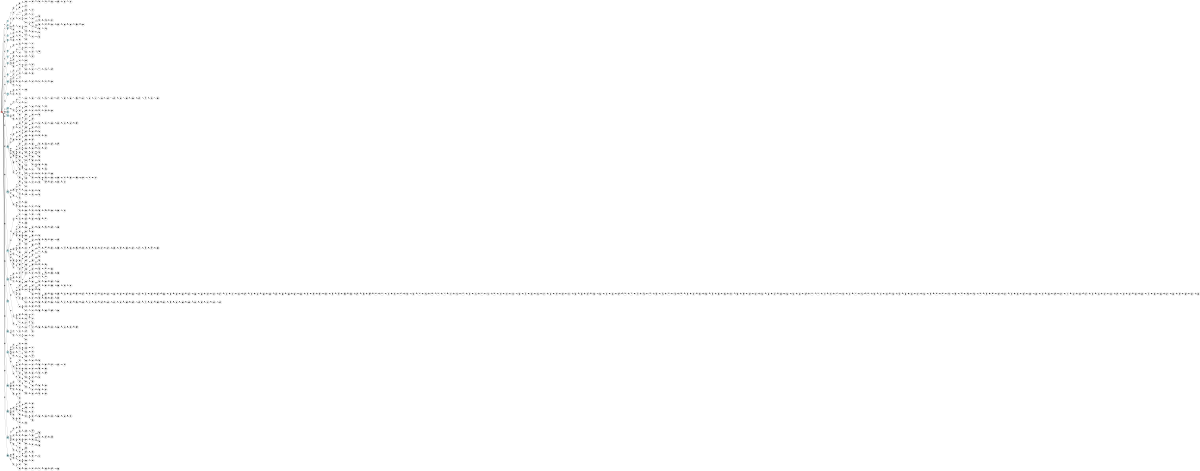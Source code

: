 digraph APTA {
__start0 [label="" shape="none"];

rankdir=LR;
size="8,5";

s0 [style="filled", color="black", fillcolor="#ff817b" shape="circle", label="0"];
s1 [style="filled", color="black", fillcolor="powderblue" shape="circle", label="1"];
s2 [style="filled", color="black", fillcolor="powderblue" shape="circle", label="2"];
s3 [style="filled", color="black", fillcolor="powderblue" shape="circle", label="3"];
s4 [style="filled", color="black", fillcolor="powderblue" shape="circle", label="4"];
s5 [style="filled", color="black", fillcolor="powderblue" shape="circle", label="5"];
s6 [style="filled", color="black", fillcolor="powderblue" shape="circle", label="6"];
s7 [style="filled", color="black", fillcolor="powderblue" shape="circle", label="7"];
s8 [style="filled", color="black", fillcolor="powderblue" shape="circle", label="8"];
s9 [style="filled", color="black", fillcolor="powderblue" shape="circle", label="9"];
s10 [style="filled", color="black", fillcolor="powderblue" shape="circle", label="10"];
s11 [style="filled", color="black", fillcolor="powderblue" shape="circle", label="11"];
s12 [style="filled", color="black", fillcolor="powderblue" shape="circle", label="12"];
s13 [style="rounded,filled", color="black", fillcolor="powderblue" shape="doublecircle", label="13"];
s14 [style="filled", color="black", fillcolor="powderblue" shape="circle", label="14"];
s15 [style="filled", color="black", fillcolor="powderblue" shape="circle", label="15"];
s16 [style="rounded,filled", color="black", fillcolor="powderblue" shape="doublecircle", label="16"];
s17 [style="filled", color="black", fillcolor="powderblue" shape="circle", label="17"];
s18 [style="filled", color="black", fillcolor="powderblue" shape="circle", label="18"];
s19 [style="filled", color="black", fillcolor="powderblue" shape="circle", label="19"];
s20 [style="filled", color="black", fillcolor="powderblue" shape="circle", label="20"];
s21 [style="filled", color="black", fillcolor="powderblue" shape="circle", label="21"];
s22 [style="filled", color="black", fillcolor="powderblue" shape="circle", label="22"];
s23 [style="filled", color="black", fillcolor="powderblue" shape="circle", label="23"];
s24 [style="filled", color="black", fillcolor="powderblue" shape="circle", label="24"];
s25 [style="filled", color="black", fillcolor="powderblue" shape="circle", label="25"];
s26 [style="filled", color="black", fillcolor="white" shape="circle", label="26"];
s27 [style="filled", color="black", fillcolor="white" shape="circle", label="27"];
s28 [style="filled", color="black", fillcolor="white" shape="circle", label="28"];
s29 [style="filled", color="black", fillcolor="white" shape="circle", label="29"];
s30 [style="filled", color="black", fillcolor="white" shape="circle", label="30"];
s31 [style="filled", color="black", fillcolor="white" shape="circle", label="31"];
s32 [style="filled", color="black", fillcolor="white" shape="circle", label="32"];
s33 [style="filled", color="black", fillcolor="white" shape="circle", label="33"];
s34 [style="filled", color="black", fillcolor="white" shape="circle", label="34"];
s35 [style="filled", color="black", fillcolor="white" shape="circle", label="35"];
s36 [style="filled", color="black", fillcolor="white" shape="circle", label="36"];
s37 [style="filled", color="black", fillcolor="white" shape="circle", label="37"];
s38 [style="filled", color="black", fillcolor="white" shape="circle", label="38"];
s39 [style="filled", color="black", fillcolor="white" shape="circle", label="39"];
s40 [style="filled", color="black", fillcolor="white" shape="circle", label="40"];
s41 [style="filled", color="black", fillcolor="white" shape="circle", label="41"];
s42 [style="filled", color="black", fillcolor="white" shape="circle", label="42"];
s43 [style="filled", color="black", fillcolor="white" shape="circle", label="43"];
s44 [style="filled", color="black", fillcolor="white" shape="circle", label="44"];
s45 [style="filled", color="black", fillcolor="white" shape="circle", label="45"];
s46 [style="filled", color="black", fillcolor="white" shape="circle", label="46"];
s47 [style="filled", color="black", fillcolor="white" shape="circle", label="47"];
s48 [style="filled", color="black", fillcolor="white" shape="circle", label="48"];
s49 [style="filled", color="black", fillcolor="white" shape="circle", label="49"];
s50 [style="filled", color="black", fillcolor="white" shape="circle", label="50"];
s51 [style="filled", color="black", fillcolor="white" shape="circle", label="51"];
s52 [style="filled", color="black", fillcolor="white" shape="circle", label="52"];
s53 [style="filled", color="black", fillcolor="white" shape="circle", label="53"];
s54 [style="filled", color="black", fillcolor="white" shape="circle", label="54"];
s55 [style="filled", color="black", fillcolor="white" shape="circle", label="55"];
s56 [style="filled", color="black", fillcolor="white" shape="circle", label="56"];
s57 [style="filled", color="black", fillcolor="white" shape="circle", label="57"];
s58 [style="filled", color="black", fillcolor="white" shape="circle", label="58"];
s59 [style="filled", color="black", fillcolor="white" shape="circle", label="59"];
s60 [style="filled", color="black", fillcolor="white" shape="circle", label="60"];
s61 [style="filled", color="black", fillcolor="white" shape="circle", label="61"];
s62 [style="filled", color="black", fillcolor="white" shape="circle", label="62"];
s63 [style="filled", color="black", fillcolor="white" shape="circle", label="63"];
s64 [style="filled", color="black", fillcolor="white" shape="circle", label="64"];
s65 [style="filled", color="black", fillcolor="white" shape="circle", label="65"];
s66 [style="filled", color="black", fillcolor="white" shape="circle", label="66"];
s67 [style="filled", color="black", fillcolor="white" shape="circle", label="67"];
s68 [style="filled", color="black", fillcolor="white" shape="circle", label="68"];
s69 [style="filled", color="black", fillcolor="white" shape="circle", label="69"];
s70 [style="filled", color="black", fillcolor="white" shape="circle", label="70"];
s71 [style="filled", color="black", fillcolor="white" shape="circle", label="71"];
s72 [style="filled", color="black", fillcolor="white" shape="circle", label="72"];
s73 [style="filled", color="black", fillcolor="white" shape="circle", label="73"];
s74 [style="filled", color="black", fillcolor="white" shape="circle", label="74"];
s75 [style="filled", color="black", fillcolor="white" shape="circle", label="75"];
s76 [style="filled", color="black", fillcolor="white" shape="circle", label="76"];
s77 [style="filled", color="black", fillcolor="white" shape="circle", label="77"];
s78 [style="filled", color="black", fillcolor="white" shape="circle", label="78"];
s79 [style="filled", color="black", fillcolor="white" shape="circle", label="79"];
s80 [style="filled", color="black", fillcolor="white" shape="circle", label="80"];
s81 [style="filled", color="black", fillcolor="white" shape="circle", label="81"];
s82 [style="filled", color="black", fillcolor="white" shape="circle", label="82"];
s83 [style="filled", color="black", fillcolor="white" shape="circle", label="83"];
s84 [style="filled", color="black", fillcolor="white" shape="circle", label="84"];
s85 [style="filled", color="black", fillcolor="white" shape="circle", label="85"];
s86 [style="filled", color="black", fillcolor="white" shape="circle", label="86"];
s87 [style="filled", color="black", fillcolor="white" shape="circle", label="87"];
s88 [style="filled", color="black", fillcolor="white" shape="circle", label="88"];
s89 [style="filled", color="black", fillcolor="white" shape="circle", label="89"];
s90 [style="filled", color="black", fillcolor="white" shape="circle", label="90"];
s91 [style="filled", color="black", fillcolor="white" shape="circle", label="91"];
s92 [style="filled", color="black", fillcolor="white" shape="circle", label="92"];
s93 [style="filled", color="black", fillcolor="white" shape="circle", label="93"];
s94 [style="filled", color="black", fillcolor="white" shape="circle", label="94"];
s95 [style="filled", color="black", fillcolor="white" shape="circle", label="95"];
s96 [style="filled", color="black", fillcolor="white" shape="circle", label="96"];
s97 [style="filled", color="black", fillcolor="white" shape="circle", label="97"];
s98 [style="filled", color="black", fillcolor="white" shape="circle", label="98"];
s99 [style="filled", color="black", fillcolor="white" shape="circle", label="99"];
s100 [style="filled", color="black", fillcolor="white" shape="circle", label="100"];
s101 [style="filled", color="black", fillcolor="white" shape="circle", label="101"];
s102 [style="filled", color="black", fillcolor="white" shape="circle", label="102"];
s103 [style="filled", color="black", fillcolor="white" shape="circle", label="103"];
s104 [style="filled", color="black", fillcolor="white" shape="circle", label="104"];
s105 [style="filled", color="black", fillcolor="white" shape="circle", label="105"];
s106 [style="filled", color="black", fillcolor="white" shape="circle", label="106"];
s107 [style="filled", color="black", fillcolor="white" shape="circle", label="107"];
s108 [style="filled", color="black", fillcolor="white" shape="circle", label="108"];
s109 [style="filled", color="black", fillcolor="white" shape="circle", label="109"];
s110 [style="filled", color="black", fillcolor="white" shape="circle", label="110"];
s111 [style="filled", color="black", fillcolor="white" shape="circle", label="111"];
s112 [style="filled", color="black", fillcolor="white" shape="circle", label="112"];
s113 [style="filled", color="black", fillcolor="white" shape="circle", label="113"];
s114 [style="filled", color="black", fillcolor="white" shape="circle", label="114"];
s115 [style="filled", color="black", fillcolor="white" shape="circle", label="115"];
s116 [style="filled", color="black", fillcolor="white" shape="circle", label="116"];
s117 [style="filled", color="black", fillcolor="white" shape="circle", label="117"];
s118 [style="filled", color="black", fillcolor="white" shape="circle", label="118"];
s119 [style="filled", color="black", fillcolor="white" shape="circle", label="119"];
s120 [style="filled", color="black", fillcolor="white" shape="circle", label="120"];
s121 [style="filled", color="black", fillcolor="white" shape="circle", label="121"];
s122 [style="filled", color="black", fillcolor="white" shape="circle", label="122"];
s123 [style="filled", color="black", fillcolor="white" shape="circle", label="123"];
s124 [style="filled", color="black", fillcolor="white" shape="circle", label="124"];
s125 [style="filled", color="black", fillcolor="white" shape="circle", label="125"];
s126 [style="filled", color="black", fillcolor="white" shape="circle", label="126"];
s127 [style="filled", color="black", fillcolor="white" shape="circle", label="127"];
s128 [style="filled", color="black", fillcolor="white" shape="circle", label="128"];
s129 [style="filled", color="black", fillcolor="white" shape="circle", label="129"];
s130 [style="filled", color="black", fillcolor="white" shape="circle", label="130"];
s131 [style="filled", color="black", fillcolor="white" shape="circle", label="131"];
s132 [style="filled", color="black", fillcolor="white" shape="circle", label="132"];
s133 [style="filled", color="black", fillcolor="white" shape="circle", label="133"];
s134 [style="filled", color="black", fillcolor="white" shape="circle", label="134"];
s135 [style="filled", color="black", fillcolor="white" shape="circle", label="135"];
s136 [style="filled", color="black", fillcolor="white" shape="circle", label="136"];
s137 [style="filled", color="black", fillcolor="white" shape="circle", label="137"];
s138 [style="filled", color="black", fillcolor="white" shape="circle", label="138"];
s139 [style="filled", color="black", fillcolor="white" shape="circle", label="139"];
s140 [style="filled", color="black", fillcolor="white" shape="circle", label="140"];
s141 [style="filled", color="black", fillcolor="white" shape="circle", label="141"];
s142 [style="filled", color="black", fillcolor="white" shape="circle", label="142"];
s143 [style="filled", color="black", fillcolor="white" shape="circle", label="143"];
s144 [style="filled", color="black", fillcolor="white" shape="circle", label="144"];
s145 [style="filled", color="black", fillcolor="white" shape="circle", label="145"];
s146 [style="filled", color="black", fillcolor="white" shape="circle", label="146"];
s147 [style="filled", color="black", fillcolor="white" shape="circle", label="147"];
s148 [style="filled", color="black", fillcolor="white" shape="circle", label="148"];
s149 [style="filled", color="black", fillcolor="white" shape="circle", label="149"];
s150 [style="filled", color="black", fillcolor="white" shape="circle", label="150"];
s151 [style="filled", color="black", fillcolor="white" shape="circle", label="151"];
s152 [style="filled", color="black", fillcolor="white" shape="circle", label="152"];
s153 [style="filled", color="black", fillcolor="white" shape="circle", label="153"];
s154 [style="filled", color="black", fillcolor="white" shape="circle", label="154"];
s155 [style="filled", color="black", fillcolor="white" shape="circle", label="155"];
s156 [style="filled", color="black", fillcolor="white" shape="circle", label="156"];
s157 [style="filled", color="black", fillcolor="white" shape="circle", label="157"];
s158 [style="filled", color="black", fillcolor="white" shape="circle", label="158"];
s159 [style="filled", color="black", fillcolor="white" shape="circle", label="159"];
s160 [style="filled", color="black", fillcolor="white" shape="circle", label="160"];
s161 [style="filled", color="black", fillcolor="white" shape="circle", label="161"];
s162 [style="filled", color="black", fillcolor="white" shape="circle", label="162"];
s163 [style="filled", color="black", fillcolor="white" shape="circle", label="163"];
s164 [style="filled", color="black", fillcolor="white" shape="circle", label="164"];
s165 [style="filled", color="black", fillcolor="white" shape="circle", label="165"];
s166 [style="filled", color="black", fillcolor="white" shape="circle", label="166"];
s167 [style="filled", color="black", fillcolor="white" shape="circle", label="167"];
s168 [style="filled", color="black", fillcolor="white" shape="circle", label="168"];
s169 [style="filled", color="black", fillcolor="white" shape="circle", label="169"];
s170 [style="filled", color="black", fillcolor="white" shape="circle", label="170"];
s171 [style="filled", color="black", fillcolor="white" shape="circle", label="171"];
s172 [style="filled", color="black", fillcolor="white" shape="circle", label="172"];
s173 [style="filled", color="black", fillcolor="white" shape="circle", label="173"];
s174 [style="filled", color="black", fillcolor="white" shape="circle", label="174"];
s175 [style="filled", color="black", fillcolor="white" shape="circle", label="175"];
s176 [style="filled", color="black", fillcolor="white" shape="circle", label="176"];
s177 [style="filled", color="black", fillcolor="white" shape="circle", label="177"];
s178 [style="filled", color="black", fillcolor="white" shape="circle", label="178"];
s179 [style="filled", color="black", fillcolor="white" shape="circle", label="179"];
s180 [style="filled", color="black", fillcolor="white" shape="circle", label="180"];
s181 [style="filled", color="black", fillcolor="white" shape="circle", label="181"];
s182 [style="filled", color="black", fillcolor="white" shape="circle", label="182"];
s183 [style="filled", color="black", fillcolor="white" shape="circle", label="183"];
s184 [style="filled", color="black", fillcolor="white" shape="circle", label="184"];
s185 [style="filled", color="black", fillcolor="white" shape="circle", label="185"];
s186 [style="filled", color="black", fillcolor="white" shape="circle", label="186"];
s187 [style="filled", color="black", fillcolor="white" shape="circle", label="187"];
s188 [style="filled", color="black", fillcolor="white" shape="circle", label="188"];
s189 [style="filled", color="black", fillcolor="white" shape="circle", label="189"];
s190 [style="filled", color="black", fillcolor="white" shape="circle", label="190"];
s191 [style="filled", color="black", fillcolor="white" shape="circle", label="191"];
s192 [style="filled", color="black", fillcolor="white" shape="circle", label="192"];
s193 [style="filled", color="black", fillcolor="white" shape="circle", label="193"];
s194 [style="filled", color="black", fillcolor="white" shape="circle", label="194"];
s195 [style="filled", color="black", fillcolor="white" shape="circle", label="195"];
s196 [style="filled", color="black", fillcolor="white" shape="circle", label="196"];
s197 [style="filled", color="black", fillcolor="white" shape="circle", label="197"];
s198 [style="filled", color="black", fillcolor="white" shape="circle", label="198"];
s199 [style="filled", color="black", fillcolor="white" shape="circle", label="199"];
s200 [style="filled", color="black", fillcolor="white" shape="circle", label="200"];
s201 [style="filled", color="black", fillcolor="white" shape="circle", label="201"];
s202 [style="filled", color="black", fillcolor="white" shape="circle", label="202"];
s203 [style="filled", color="black", fillcolor="white" shape="circle", label="203"];
s204 [style="filled", color="black", fillcolor="white" shape="circle", label="204"];
s205 [style="filled", color="black", fillcolor="white" shape="circle", label="205"];
s206 [style="filled", color="black", fillcolor="white" shape="circle", label="206"];
s207 [style="filled", color="black", fillcolor="white" shape="circle", label="207"];
s208 [style="filled", color="black", fillcolor="white" shape="circle", label="208"];
s209 [style="filled", color="black", fillcolor="white" shape="circle", label="209"];
s210 [style="filled", color="black", fillcolor="white" shape="circle", label="210"];
s211 [style="filled", color="black", fillcolor="white" shape="circle", label="211"];
s212 [style="filled", color="black", fillcolor="white" shape="circle", label="212"];
s213 [style="filled", color="black", fillcolor="white" shape="circle", label="213"];
s214 [style="filled", color="black", fillcolor="white" shape="circle", label="214"];
s215 [style="filled", color="black", fillcolor="white" shape="circle", label="215"];
s216 [style="filled", color="black", fillcolor="white" shape="circle", label="216"];
s217 [style="filled", color="black", fillcolor="white" shape="circle", label="217"];
s218 [style="filled", color="black", fillcolor="white" shape="circle", label="218"];
s219 [style="filled", color="black", fillcolor="white" shape="circle", label="219"];
s220 [style="rounded,filled", color="black", fillcolor="white" shape="doublecircle", label="220"];
s221 [style="filled", color="black", fillcolor="white" shape="circle", label="221"];
s222 [style="filled", color="black", fillcolor="white" shape="circle", label="222"];
s223 [style="filled", color="black", fillcolor="white" shape="circle", label="223"];
s224 [style="filled", color="black", fillcolor="white" shape="circle", label="224"];
s225 [style="filled", color="black", fillcolor="white" shape="circle", label="225"];
s226 [style="filled", color="black", fillcolor="white" shape="circle", label="226"];
s227 [style="filled", color="black", fillcolor="white" shape="circle", label="227"];
s228 [style="filled", color="black", fillcolor="white" shape="circle", label="228"];
s229 [style="filled", color="black", fillcolor="white" shape="circle", label="229"];
s230 [style="filled", color="black", fillcolor="white" shape="circle", label="230"];
s231 [style="filled", color="black", fillcolor="white" shape="circle", label="231"];
s232 [style="filled", color="black", fillcolor="white" shape="circle", label="232"];
s233 [style="filled", color="black", fillcolor="white" shape="circle", label="233"];
s234 [style="filled", color="black", fillcolor="white" shape="circle", label="234"];
s235 [style="filled", color="black", fillcolor="white" shape="circle", label="235"];
s236 [style="filled", color="black", fillcolor="white" shape="circle", label="236"];
s237 [style="filled", color="black", fillcolor="white" shape="circle", label="237"];
s238 [style="filled", color="black", fillcolor="white" shape="circle", label="238"];
s239 [style="filled", color="black", fillcolor="white" shape="circle", label="239"];
s240 [style="filled", color="black", fillcolor="white" shape="circle", label="240"];
s241 [style="rounded,filled", color="black", fillcolor="white" shape="doublecircle", label="241"];
s242 [style="filled", color="black", fillcolor="white" shape="circle", label="242"];
s243 [style="filled", color="black", fillcolor="white" shape="circle", label="243"];
s244 [style="rounded,filled", color="black", fillcolor="white" shape="doublecircle", label="244"];
s245 [style="filled", color="black", fillcolor="white" shape="circle", label="245"];
s246 [style="filled", color="black", fillcolor="white" shape="circle", label="246"];
s247 [style="filled", color="black", fillcolor="white" shape="circle", label="247"];
s248 [style="filled", color="black", fillcolor="white" shape="circle", label="248"];
s249 [style="filled", color="black", fillcolor="white" shape="circle", label="249"];
s250 [style="filled", color="black", fillcolor="white" shape="circle", label="250"];
s251 [style="filled", color="black", fillcolor="white" shape="circle", label="251"];
s252 [style="filled", color="black", fillcolor="white" shape="circle", label="252"];
s253 [style="filled", color="black", fillcolor="white" shape="circle", label="253"];
s254 [style="filled", color="black", fillcolor="white" shape="circle", label="254"];
s255 [style="filled", color="black", fillcolor="white" shape="circle", label="255"];
s256 [style="filled", color="black", fillcolor="white" shape="circle", label="256"];
s257 [style="filled", color="black", fillcolor="white" shape="circle", label="257"];
s258 [style="filled", color="black", fillcolor="white" shape="circle", label="258"];
s259 [style="filled", color="black", fillcolor="white" shape="circle", label="259"];
s260 [style="filled", color="black", fillcolor="white" shape="circle", label="260"];
s261 [style="filled", color="black", fillcolor="white" shape="circle", label="261"];
s262 [style="filled", color="black", fillcolor="white" shape="circle", label="262"];
s263 [style="filled", color="black", fillcolor="white" shape="circle", label="263"];
s264 [style="filled", color="black", fillcolor="white" shape="circle", label="264"];
s265 [style="filled", color="black", fillcolor="white" shape="circle", label="265"];
s266 [style="filled", color="black", fillcolor="white" shape="circle", label="266"];
s267 [style="filled", color="black", fillcolor="white" shape="circle", label="267"];
s268 [style="filled", color="black", fillcolor="white" shape="circle", label="268"];
s269 [style="filled", color="black", fillcolor="white" shape="circle", label="269"];
s270 [style="filled", color="black", fillcolor="white" shape="circle", label="270"];
s271 [style="filled", color="black", fillcolor="white" shape="circle", label="271"];
s272 [style="filled", color="black", fillcolor="white" shape="circle", label="272"];
s273 [style="filled", color="black", fillcolor="white" shape="circle", label="273"];
s274 [style="filled", color="black", fillcolor="white" shape="circle", label="274"];
s275 [style="filled", color="black", fillcolor="white" shape="circle", label="275"];
s276 [style="filled", color="black", fillcolor="white" shape="circle", label="276"];
s277 [style="filled", color="black", fillcolor="white" shape="circle", label="277"];
s278 [style="filled", color="black", fillcolor="white" shape="circle", label="278"];
s279 [style="filled", color="black", fillcolor="white" shape="circle", label="279"];
s280 [style="filled", color="black", fillcolor="white" shape="circle", label="280"];
s281 [style="filled", color="black", fillcolor="white" shape="circle", label="281"];
s282 [style="filled", color="black", fillcolor="white" shape="circle", label="282"];
s283 [style="filled", color="black", fillcolor="white" shape="circle", label="283"];
s284 [style="filled", color="black", fillcolor="white" shape="circle", label="284"];
s285 [style="filled", color="black", fillcolor="white" shape="circle", label="285"];
s286 [style="filled", color="black", fillcolor="white" shape="circle", label="286"];
s287 [style="filled", color="black", fillcolor="white" shape="circle", label="287"];
s288 [style="filled", color="black", fillcolor="white" shape="circle", label="288"];
s289 [style="filled", color="black", fillcolor="white" shape="circle", label="289"];
s290 [style="filled", color="black", fillcolor="white" shape="circle", label="290"];
s291 [style="filled", color="black", fillcolor="white" shape="circle", label="291"];
s292 [style="filled", color="black", fillcolor="white" shape="circle", label="292"];
s293 [style="filled", color="black", fillcolor="white" shape="circle", label="293"];
s294 [style="filled", color="black", fillcolor="white" shape="circle", label="294"];
s295 [style="filled", color="black", fillcolor="white" shape="circle", label="295"];
s296 [style="filled", color="black", fillcolor="white" shape="circle", label="296"];
s297 [style="filled", color="black", fillcolor="white" shape="circle", label="297"];
s298 [style="filled", color="black", fillcolor="white" shape="circle", label="298"];
s299 [style="filled", color="black", fillcolor="white" shape="circle", label="299"];
s300 [style="filled", color="black", fillcolor="white" shape="circle", label="300"];
s301 [style="filled", color="black", fillcolor="white" shape="circle", label="301"];
s302 [style="filled", color="black", fillcolor="white" shape="circle", label="302"];
s303 [style="filled", color="black", fillcolor="white" shape="circle", label="303"];
s304 [style="filled", color="black", fillcolor="white" shape="circle", label="304"];
s305 [style="filled", color="black", fillcolor="white" shape="circle", label="305"];
s306 [style="filled", color="black", fillcolor="white" shape="circle", label="306"];
s307 [style="filled", color="black", fillcolor="white" shape="circle", label="307"];
s308 [style="filled", color="black", fillcolor="white" shape="circle", label="308"];
s309 [style="filled", color="black", fillcolor="white" shape="circle", label="309"];
s310 [style="filled", color="black", fillcolor="white" shape="circle", label="310"];
s311 [style="filled", color="black", fillcolor="white" shape="circle", label="311"];
s312 [style="filled", color="black", fillcolor="white" shape="circle", label="312"];
s313 [style="filled", color="black", fillcolor="white" shape="circle", label="313"];
s314 [style="filled", color="black", fillcolor="white" shape="circle", label="314"];
s315 [style="filled", color="black", fillcolor="white" shape="circle", label="315"];
s316 [style="filled", color="black", fillcolor="white" shape="circle", label="316"];
s317 [style="filled", color="black", fillcolor="white" shape="circle", label="317"];
s318 [style="filled", color="black", fillcolor="white" shape="circle", label="318"];
s319 [style="filled", color="black", fillcolor="white" shape="circle", label="319"];
s320 [style="rounded,filled", color="black", fillcolor="white" shape="doublecircle", label="320"];
s321 [style="rounded,filled", color="black", fillcolor="white" shape="doublecircle", label="321"];
s322 [style="filled", color="black", fillcolor="white" shape="circle", label="322"];
s323 [style="filled", color="black", fillcolor="white" shape="circle", label="323"];
s324 [style="filled", color="black", fillcolor="white" shape="circle", label="324"];
s325 [style="filled", color="black", fillcolor="white" shape="circle", label="325"];
s326 [style="filled", color="black", fillcolor="white" shape="circle", label="326"];
s327 [style="filled", color="black", fillcolor="white" shape="circle", label="327"];
s328 [style="filled", color="black", fillcolor="white" shape="circle", label="328"];
s329 [style="filled", color="black", fillcolor="white" shape="circle", label="329"];
s330 [style="filled", color="black", fillcolor="white" shape="circle", label="330"];
s331 [style="filled", color="black", fillcolor="white" shape="circle", label="331"];
s332 [style="filled", color="black", fillcolor="white" shape="circle", label="332"];
s333 [style="filled", color="black", fillcolor="white" shape="circle", label="333"];
s334 [style="filled", color="black", fillcolor="white" shape="circle", label="334"];
s335 [style="filled", color="black", fillcolor="white" shape="circle", label="335"];
s336 [style="filled", color="black", fillcolor="white" shape="circle", label="336"];
s337 [style="filled", color="black", fillcolor="white" shape="circle", label="337"];
s338 [style="filled", color="black", fillcolor="white" shape="circle", label="338"];
s339 [style="filled", color="black", fillcolor="white" shape="circle", label="339"];
s340 [style="filled", color="black", fillcolor="white" shape="circle", label="340"];
s341 [style="filled", color="black", fillcolor="white" shape="circle", label="341"];
s342 [style="filled", color="black", fillcolor="white" shape="circle", label="342"];
s343 [style="filled", color="black", fillcolor="white" shape="circle", label="343"];
s344 [style="filled", color="black", fillcolor="white" shape="circle", label="344"];
s345 [style="filled", color="black", fillcolor="white" shape="circle", label="345"];
s346 [style="filled", color="black", fillcolor="white" shape="circle", label="346"];
s347 [style="filled", color="black", fillcolor="white" shape="circle", label="347"];
s348 [style="filled", color="black", fillcolor="white" shape="circle", label="348"];
s349 [style="filled", color="black", fillcolor="white" shape="circle", label="349"];
s350 [style="filled", color="black", fillcolor="white" shape="circle", label="350"];
s351 [style="filled", color="black", fillcolor="white" shape="circle", label="351"];
s352 [style="filled", color="black", fillcolor="white" shape="circle", label="352"];
s353 [style="filled", color="black", fillcolor="white" shape="circle", label="353"];
s354 [style="filled", color="black", fillcolor="white" shape="circle", label="354"];
s355 [style="filled", color="black", fillcolor="white" shape="circle", label="355"];
s356 [style="filled", color="black", fillcolor="white" shape="circle", label="356"];
s357 [style="filled", color="black", fillcolor="white" shape="circle", label="357"];
s358 [style="filled", color="black", fillcolor="white" shape="circle", label="358"];
s359 [style="filled", color="black", fillcolor="white" shape="circle", label="359"];
s360 [style="filled", color="black", fillcolor="white" shape="circle", label="360"];
s361 [style="filled", color="black", fillcolor="white" shape="circle", label="361"];
s362 [style="filled", color="black", fillcolor="white" shape="circle", label="362"];
s363 [style="filled", color="black", fillcolor="white" shape="circle", label="363"];
s364 [style="filled", color="black", fillcolor="white" shape="circle", label="364"];
s365 [style="filled", color="black", fillcolor="white" shape="circle", label="365"];
s366 [style="filled", color="black", fillcolor="white" shape="circle", label="366"];
s367 [style="filled", color="black", fillcolor="white" shape="circle", label="367"];
s368 [style="filled", color="black", fillcolor="white" shape="circle", label="368"];
s369 [style="filled", color="black", fillcolor="white" shape="circle", label="369"];
s370 [style="filled", color="black", fillcolor="white" shape="circle", label="370"];
s371 [style="filled", color="black", fillcolor="white" shape="circle", label="371"];
s372 [style="filled", color="black", fillcolor="white" shape="circle", label="372"];
s373 [style="filled", color="black", fillcolor="white" shape="circle", label="373"];
s374 [style="filled", color="black", fillcolor="white" shape="circle", label="374"];
s375 [style="filled", color="black", fillcolor="white" shape="circle", label="375"];
s376 [style="filled", color="black", fillcolor="white" shape="circle", label="376"];
s377 [style="filled", color="black", fillcolor="white" shape="circle", label="377"];
s378 [style="filled", color="black", fillcolor="white" shape="circle", label="378"];
s379 [style="rounded,filled", color="black", fillcolor="white" shape="doublecircle", label="379"];
s380 [style="filled", color="black", fillcolor="white" shape="circle", label="380"];
s381 [style="filled", color="black", fillcolor="white" shape="circle", label="381"];
s382 [style="filled", color="black", fillcolor="white" shape="circle", label="382"];
s383 [style="filled", color="black", fillcolor="white" shape="circle", label="383"];
s384 [style="filled", color="black", fillcolor="white" shape="circle", label="384"];
s385 [style="filled", color="black", fillcolor="white" shape="circle", label="385"];
s386 [style="filled", color="black", fillcolor="white" shape="circle", label="386"];
s387 [style="filled", color="black", fillcolor="white" shape="circle", label="387"];
s388 [style="filled", color="black", fillcolor="white" shape="circle", label="388"];
s389 [style="filled", color="black", fillcolor="white" shape="circle", label="389"];
s390 [style="filled", color="black", fillcolor="white" shape="circle", label="390"];
s391 [style="filled", color="black", fillcolor="white" shape="circle", label="391"];
s392 [style="filled", color="black", fillcolor="white" shape="circle", label="392"];
s393 [style="filled", color="black", fillcolor="white" shape="circle", label="393"];
s394 [style="rounded,filled", color="black", fillcolor="white" shape="doublecircle", label="394"];
s395 [style="filled", color="black", fillcolor="white" shape="circle", label="395"];
s396 [style="filled", color="black", fillcolor="white" shape="circle", label="396"];
s397 [style="filled", color="black", fillcolor="white" shape="circle", label="397"];
s398 [style="filled", color="black", fillcolor="white" shape="circle", label="398"];
s399 [style="filled", color="black", fillcolor="white" shape="circle", label="399"];
s400 [style="filled", color="black", fillcolor="white" shape="circle", label="400"];
s401 [style="filled", color="black", fillcolor="white" shape="circle", label="401"];
s402 [style="filled", color="black", fillcolor="white" shape="circle", label="402"];
s403 [style="filled", color="black", fillcolor="white" shape="circle", label="403"];
s404 [style="filled", color="black", fillcolor="white" shape="circle", label="404"];
s405 [style="filled", color="black", fillcolor="white" shape="circle", label="405"];
s406 [style="filled", color="black", fillcolor="white" shape="circle", label="406"];
s407 [style="filled", color="black", fillcolor="white" shape="circle", label="407"];
s408 [style="filled", color="black", fillcolor="white" shape="circle", label="408"];
s409 [style="rounded,filled", color="black", fillcolor="white" shape="doublecircle", label="409"];
s410 [style="filled", color="black", fillcolor="white" shape="circle", label="410"];
s411 [style="filled", color="black", fillcolor="white" shape="circle", label="411"];
s412 [style="filled", color="black", fillcolor="white" shape="circle", label="412"];
s413 [style="filled", color="black", fillcolor="white" shape="circle", label="413"];
s414 [style="filled", color="black", fillcolor="white" shape="circle", label="414"];
s415 [style="filled", color="black", fillcolor="white" shape="circle", label="415"];
s416 [style="filled", color="black", fillcolor="white" shape="circle", label="416"];
s417 [style="filled", color="black", fillcolor="white" shape="circle", label="417"];
s418 [style="filled", color="black", fillcolor="white" shape="circle", label="418"];
s419 [style="filled", color="black", fillcolor="white" shape="circle", label="419"];
s420 [style="filled", color="black", fillcolor="white" shape="circle", label="420"];
s421 [style="filled", color="black", fillcolor="white" shape="circle", label="421"];
s422 [style="filled", color="black", fillcolor="white" shape="circle", label="422"];
s423 [style="filled", color="black", fillcolor="white" shape="circle", label="423"];
s424 [style="filled", color="black", fillcolor="white" shape="circle", label="424"];
s425 [style="filled", color="black", fillcolor="white" shape="circle", label="425"];
s426 [style="filled", color="black", fillcolor="white" shape="circle", label="426"];
s427 [style="filled", color="black", fillcolor="white" shape="circle", label="427"];
s428 [style="filled", color="black", fillcolor="white" shape="circle", label="428"];
s429 [style="filled", color="black", fillcolor="white" shape="circle", label="429"];
s430 [style="filled", color="black", fillcolor="white" shape="circle", label="430"];
s431 [style="filled", color="black", fillcolor="white" shape="circle", label="431"];
s432 [style="filled", color="black", fillcolor="white" shape="circle", label="432"];
s433 [style="filled", color="black", fillcolor="white" shape="circle", label="433"];
s434 [style="filled", color="black", fillcolor="white" shape="circle", label="434"];
s435 [style="filled", color="black", fillcolor="white" shape="circle", label="435"];
s436 [style="filled", color="black", fillcolor="white" shape="circle", label="436"];
s437 [style="filled", color="black", fillcolor="white" shape="circle", label="437"];
s438 [style="filled", color="black", fillcolor="white" shape="circle", label="438"];
s439 [style="filled", color="black", fillcolor="white" shape="circle", label="439"];
s440 [style="filled", color="black", fillcolor="white" shape="circle", label="440"];
s441 [style="filled", color="black", fillcolor="white" shape="circle", label="441"];
s442 [style="filled", color="black", fillcolor="white" shape="circle", label="442"];
s443 [style="filled", color="black", fillcolor="white" shape="circle", label="443"];
s444 [style="filled", color="black", fillcolor="white" shape="circle", label="444"];
s445 [style="filled", color="black", fillcolor="white" shape="circle", label="445"];
s446 [style="filled", color="black", fillcolor="white" shape="circle", label="446"];
s447 [style="filled", color="black", fillcolor="white" shape="circle", label="447"];
s448 [style="filled", color="black", fillcolor="white" shape="circle", label="448"];
s449 [style="filled", color="black", fillcolor="white" shape="circle", label="449"];
s450 [style="filled", color="black", fillcolor="white" shape="circle", label="450"];
s451 [style="filled", color="black", fillcolor="white" shape="circle", label="451"];
s452 [style="filled", color="black", fillcolor="white" shape="circle", label="452"];
s453 [style="filled", color="black", fillcolor="white" shape="circle", label="453"];
s454 [style="filled", color="black", fillcolor="white" shape="circle", label="454"];
s455 [style="filled", color="black", fillcolor="white" shape="circle", label="455"];
s456 [style="filled", color="black", fillcolor="white" shape="circle", label="456"];
s457 [style="filled", color="black", fillcolor="white" shape="circle", label="457"];
s458 [style="filled", color="black", fillcolor="white" shape="circle", label="458"];
s459 [style="filled", color="black", fillcolor="white" shape="circle", label="459"];
s460 [style="filled", color="black", fillcolor="white" shape="circle", label="460"];
s461 [style="filled", color="black", fillcolor="white" shape="circle", label="461"];
s462 [style="filled", color="black", fillcolor="white" shape="circle", label="462"];
s463 [style="filled", color="black", fillcolor="white" shape="circle", label="463"];
s464 [style="filled", color="black", fillcolor="white" shape="circle", label="464"];
s465 [style="filled", color="black", fillcolor="white" shape="circle", label="465"];
s466 [style="rounded,filled", color="black", fillcolor="white" shape="doublecircle", label="466"];
s467 [style="filled", color="black", fillcolor="white" shape="circle", label="467"];
s468 [style="filled", color="black", fillcolor="white" shape="circle", label="468"];
s469 [style="filled", color="black", fillcolor="white" shape="circle", label="469"];
s470 [style="filled", color="black", fillcolor="white" shape="circle", label="470"];
s471 [style="filled", color="black", fillcolor="white" shape="circle", label="471"];
s472 [style="filled", color="black", fillcolor="white" shape="circle", label="472"];
s473 [style="filled", color="black", fillcolor="white" shape="circle", label="473"];
s474 [style="filled", color="black", fillcolor="white" shape="circle", label="474"];
s475 [style="filled", color="black", fillcolor="white" shape="circle", label="475"];
s476 [style="filled", color="black", fillcolor="white" shape="circle", label="476"];
s477 [style="filled", color="black", fillcolor="white" shape="circle", label="477"];
s478 [style="filled", color="black", fillcolor="white" shape="circle", label="478"];
s479 [style="filled", color="black", fillcolor="white" shape="circle", label="479"];
s480 [style="filled", color="black", fillcolor="white" shape="circle", label="480"];
s481 [style="filled", color="black", fillcolor="white" shape="circle", label="481"];
s482 [style="filled", color="black", fillcolor="white" shape="circle", label="482"];
s483 [style="filled", color="black", fillcolor="white" shape="circle", label="483"];
s484 [style="filled", color="black", fillcolor="white" shape="circle", label="484"];
s485 [style="filled", color="black", fillcolor="white" shape="circle", label="485"];
s486 [style="filled", color="black", fillcolor="white" shape="circle", label="486"];
s487 [style="filled", color="black", fillcolor="white" shape="circle", label="487"];
s488 [style="filled", color="black", fillcolor="white" shape="circle", label="488"];
s489 [style="filled", color="black", fillcolor="white" shape="circle", label="489"];
s490 [style="filled", color="black", fillcolor="white" shape="circle", label="490"];
s491 [style="filled", color="black", fillcolor="white" shape="circle", label="491"];
s492 [style="filled", color="black", fillcolor="white" shape="circle", label="492"];
s493 [style="filled", color="black", fillcolor="white" shape="circle", label="493"];
s494 [style="filled", color="black", fillcolor="white" shape="circle", label="494"];
s495 [style="filled", color="black", fillcolor="white" shape="circle", label="495"];
s496 [style="filled", color="black", fillcolor="white" shape="circle", label="496"];
s497 [style="filled", color="black", fillcolor="white" shape="circle", label="497"];
s498 [style="filled", color="black", fillcolor="white" shape="circle", label="498"];
s499 [style="filled", color="black", fillcolor="white" shape="circle", label="499"];
s500 [style="filled", color="black", fillcolor="white" shape="circle", label="500"];
s501 [style="filled", color="black", fillcolor="white" shape="circle", label="501"];
s502 [style="filled", color="black", fillcolor="white" shape="circle", label="502"];
s503 [style="filled", color="black", fillcolor="white" shape="circle", label="503"];
s504 [style="filled", color="black", fillcolor="white" shape="circle", label="504"];
s505 [style="filled", color="black", fillcolor="white" shape="circle", label="505"];
s506 [style="filled", color="black", fillcolor="white" shape="circle", label="506"];
s507 [style="filled", color="black", fillcolor="white" shape="circle", label="507"];
s508 [style="filled", color="black", fillcolor="white" shape="circle", label="508"];
s509 [style="filled", color="black", fillcolor="white" shape="circle", label="509"];
s510 [style="filled", color="black", fillcolor="white" shape="circle", label="510"];
s511 [style="filled", color="black", fillcolor="white" shape="circle", label="511"];
s512 [style="filled", color="black", fillcolor="white" shape="circle", label="512"];
s513 [style="filled", color="black", fillcolor="white" shape="circle", label="513"];
s514 [style="filled", color="black", fillcolor="white" shape="circle", label="514"];
s515 [style="filled", color="black", fillcolor="white" shape="circle", label="515"];
s516 [style="filled", color="black", fillcolor="white" shape="circle", label="516"];
s517 [style="filled", color="black", fillcolor="white" shape="circle", label="517"];
s518 [style="filled", color="black", fillcolor="white" shape="circle", label="518"];
s519 [style="filled", color="black", fillcolor="white" shape="circle", label="519"];
s520 [style="filled", color="black", fillcolor="white" shape="circle", label="520"];
s521 [style="filled", color="black", fillcolor="white" shape="circle", label="521"];
s522 [style="filled", color="black", fillcolor="white" shape="circle", label="522"];
s523 [style="filled", color="black", fillcolor="white" shape="circle", label="523"];
s524 [style="filled", color="black", fillcolor="white" shape="circle", label="524"];
s525 [style="filled", color="black", fillcolor="white" shape="circle", label="525"];
s526 [style="filled", color="black", fillcolor="white" shape="circle", label="526"];
s527 [style="filled", color="black", fillcolor="white" shape="circle", label="527"];
s528 [style="filled", color="black", fillcolor="white" shape="circle", label="528"];
s529 [style="filled", color="black", fillcolor="white" shape="circle", label="529"];
s530 [style="filled", color="black", fillcolor="white" shape="circle", label="530"];
s531 [style="filled", color="black", fillcolor="white" shape="circle", label="531"];
s532 [style="filled", color="black", fillcolor="white" shape="circle", label="532"];
s533 [style="filled", color="black", fillcolor="white" shape="circle", label="533"];
s534 [style="filled", color="black", fillcolor="white" shape="circle", label="534"];
s535 [style="filled", color="black", fillcolor="white" shape="circle", label="535"];
s536 [style="filled", color="black", fillcolor="white" shape="circle", label="536"];
s537 [style="filled", color="black", fillcolor="white" shape="circle", label="537"];
s538 [style="filled", color="black", fillcolor="white" shape="circle", label="538"];
s539 [style="filled", color="black", fillcolor="white" shape="circle", label="539"];
s540 [style="filled", color="black", fillcolor="white" shape="circle", label="540"];
s541 [style="filled", color="black", fillcolor="white" shape="circle", label="541"];
s542 [style="filled", color="black", fillcolor="white" shape="circle", label="542"];
s543 [style="filled", color="black", fillcolor="white" shape="circle", label="543"];
s544 [style="filled", color="black", fillcolor="white" shape="circle", label="544"];
s545 [style="filled", color="black", fillcolor="white" shape="circle", label="545"];
s546 [style="filled", color="black", fillcolor="white" shape="circle", label="546"];
s547 [style="filled", color="black", fillcolor="white" shape="circle", label="547"];
s548 [style="filled", color="black", fillcolor="white" shape="circle", label="548"];
s549 [style="filled", color="black", fillcolor="white" shape="circle", label="549"];
s550 [style="filled", color="black", fillcolor="white" shape="circle", label="550"];
s551 [style="filled", color="black", fillcolor="white" shape="circle", label="551"];
s552 [style="filled", color="black", fillcolor="white" shape="circle", label="552"];
s553 [style="filled", color="black", fillcolor="white" shape="circle", label="553"];
s554 [style="filled", color="black", fillcolor="white" shape="circle", label="554"];
s555 [style="filled", color="black", fillcolor="white" shape="circle", label="555"];
s556 [style="filled", color="black", fillcolor="white" shape="circle", label="556"];
s557 [style="filled", color="black", fillcolor="white" shape="circle", label="557"];
s558 [style="filled", color="black", fillcolor="white" shape="circle", label="558"];
s559 [style="filled", color="black", fillcolor="white" shape="circle", label="559"];
s560 [style="filled", color="black", fillcolor="white" shape="circle", label="560"];
s561 [style="filled", color="black", fillcolor="white" shape="circle", label="561"];
s562 [style="filled", color="black", fillcolor="white" shape="circle", label="562"];
s563 [style="filled", color="black", fillcolor="white" shape="circle", label="563"];
s564 [style="filled", color="black", fillcolor="white" shape="circle", label="564"];
s565 [style="filled", color="black", fillcolor="white" shape="circle", label="565"];
s566 [style="filled", color="black", fillcolor="white" shape="circle", label="566"];
s567 [style="filled", color="black", fillcolor="white" shape="circle", label="567"];
s568 [style="filled", color="black", fillcolor="white" shape="circle", label="568"];
s569 [style="filled", color="black", fillcolor="white" shape="circle", label="569"];
s570 [style="filled", color="black", fillcolor="white" shape="circle", label="570"];
s571 [style="filled", color="black", fillcolor="white" shape="circle", label="571"];
s572 [style="filled", color="black", fillcolor="white" shape="circle", label="572"];
s573 [style="filled", color="black", fillcolor="white" shape="circle", label="573"];
s574 [style="filled", color="black", fillcolor="white" shape="circle", label="574"];
s575 [style="filled", color="black", fillcolor="white" shape="circle", label="575"];
s576 [style="filled", color="black", fillcolor="white" shape="circle", label="576"];
s577 [style="filled", color="black", fillcolor="white" shape="circle", label="577"];
s578 [style="filled", color="black", fillcolor="white" shape="circle", label="578"];
s579 [style="filled", color="black", fillcolor="white" shape="circle", label="579"];
s580 [style="filled", color="black", fillcolor="white" shape="circle", label="580"];
s581 [style="filled", color="black", fillcolor="white" shape="circle", label="581"];
s582 [style="filled", color="black", fillcolor="white" shape="circle", label="582"];
s583 [style="filled", color="black", fillcolor="white" shape="circle", label="583"];
s584 [style="filled", color="black", fillcolor="white" shape="circle", label="584"];
s585 [style="filled", color="black", fillcolor="white" shape="circle", label="585"];
s586 [style="filled", color="black", fillcolor="white" shape="circle", label="586"];
s587 [style="filled", color="black", fillcolor="white" shape="circle", label="587"];
s588 [style="filled", color="black", fillcolor="white" shape="circle", label="588"];
s589 [style="filled", color="black", fillcolor="white" shape="circle", label="589"];
s590 [style="filled", color="black", fillcolor="white" shape="circle", label="590"];
s591 [style="filled", color="black", fillcolor="white" shape="circle", label="591"];
s592 [style="filled", color="black", fillcolor="white" shape="circle", label="592"];
s593 [style="filled", color="black", fillcolor="white" shape="circle", label="593"];
s594 [style="filled", color="black", fillcolor="white" shape="circle", label="594"];
s595 [style="filled", color="black", fillcolor="white" shape="circle", label="595"];
s596 [style="filled", color="black", fillcolor="white" shape="circle", label="596"];
s597 [style="filled", color="black", fillcolor="white" shape="circle", label="597"];
s598 [style="filled", color="black", fillcolor="white" shape="circle", label="598"];
s599 [style="filled", color="black", fillcolor="white" shape="circle", label="599"];
s600 [style="filled", color="black", fillcolor="white" shape="circle", label="600"];
s601 [style="filled", color="black", fillcolor="white" shape="circle", label="601"];
s602 [style="filled", color="black", fillcolor="white" shape="circle", label="602"];
s603 [style="filled", color="black", fillcolor="white" shape="circle", label="603"];
s604 [style="filled", color="black", fillcolor="white" shape="circle", label="604"];
s605 [style="filled", color="black", fillcolor="white" shape="circle", label="605"];
s606 [style="filled", color="black", fillcolor="white" shape="circle", label="606"];
s607 [style="filled", color="black", fillcolor="white" shape="circle", label="607"];
s608 [style="filled", color="black", fillcolor="white" shape="circle", label="608"];
s609 [style="filled", color="black", fillcolor="white" shape="circle", label="609"];
s610 [style="filled", color="black", fillcolor="white" shape="circle", label="610"];
s611 [style="filled", color="black", fillcolor="white" shape="circle", label="611"];
s612 [style="filled", color="black", fillcolor="white" shape="circle", label="612"];
s613 [style="filled", color="black", fillcolor="white" shape="circle", label="613"];
s614 [style="filled", color="black", fillcolor="white" shape="circle", label="614"];
s615 [style="filled", color="black", fillcolor="white" shape="circle", label="615"];
s616 [style="filled", color="black", fillcolor="white" shape="circle", label="616"];
s617 [style="filled", color="black", fillcolor="white" shape="circle", label="617"];
s618 [style="filled", color="black", fillcolor="white" shape="circle", label="618"];
s619 [style="filled", color="black", fillcolor="white" shape="circle", label="619"];
s620 [style="filled", color="black", fillcolor="white" shape="circle", label="620"];
s621 [style="filled", color="black", fillcolor="white" shape="circle", label="621"];
s622 [style="filled", color="black", fillcolor="white" shape="circle", label="622"];
s623 [style="filled", color="black", fillcolor="white" shape="circle", label="623"];
s624 [style="filled", color="black", fillcolor="white" shape="circle", label="624"];
s625 [style="filled", color="black", fillcolor="white" shape="circle", label="625"];
s626 [style="filled", color="black", fillcolor="white" shape="circle", label="626"];
s627 [style="filled", color="black", fillcolor="white" shape="circle", label="627"];
s628 [style="filled", color="black", fillcolor="white" shape="circle", label="628"];
s629 [style="filled", color="black", fillcolor="white" shape="circle", label="629"];
s630 [style="filled", color="black", fillcolor="white" shape="circle", label="630"];
s631 [style="filled", color="black", fillcolor="white" shape="circle", label="631"];
s632 [style="filled", color="black", fillcolor="white" shape="circle", label="632"];
s633 [style="filled", color="black", fillcolor="white" shape="circle", label="633"];
s634 [style="filled", color="black", fillcolor="white" shape="circle", label="634"];
s635 [style="filled", color="black", fillcolor="white" shape="circle", label="635"];
s636 [style="filled", color="black", fillcolor="white" shape="circle", label="636"];
s637 [style="filled", color="black", fillcolor="white" shape="circle", label="637"];
s638 [style="filled", color="black", fillcolor="white" shape="circle", label="638"];
s639 [style="filled", color="black", fillcolor="white" shape="circle", label="639"];
s640 [style="filled", color="black", fillcolor="white" shape="circle", label="640"];
s641 [style="filled", color="black", fillcolor="white" shape="circle", label="641"];
s642 [style="filled", color="black", fillcolor="white" shape="circle", label="642"];
s643 [style="filled", color="black", fillcolor="white" shape="circle", label="643"];
s644 [style="filled", color="black", fillcolor="white" shape="circle", label="644"];
s645 [style="filled", color="black", fillcolor="white" shape="circle", label="645"];
s646 [style="filled", color="black", fillcolor="white" shape="circle", label="646"];
s647 [style="filled", color="black", fillcolor="white" shape="circle", label="647"];
s648 [style="filled", color="black", fillcolor="white" shape="circle", label="648"];
s649 [style="filled", color="black", fillcolor="white" shape="circle", label="649"];
s650 [style="filled", color="black", fillcolor="white" shape="circle", label="650"];
s651 [style="filled", color="black", fillcolor="white" shape="circle", label="651"];
s652 [style="filled", color="black", fillcolor="white" shape="circle", label="652"];
s653 [style="filled", color="black", fillcolor="white" shape="circle", label="653"];
s654 [style="filled", color="black", fillcolor="white" shape="circle", label="654"];
s655 [style="filled", color="black", fillcolor="white" shape="circle", label="655"];
s656 [style="filled", color="black", fillcolor="white" shape="circle", label="656"];
s657 [style="filled", color="black", fillcolor="white" shape="circle", label="657"];
s658 [style="filled", color="black", fillcolor="white" shape="circle", label="658"];
s659 [style="filled", color="black", fillcolor="white" shape="circle", label="659"];
s660 [style="filled", color="black", fillcolor="white" shape="circle", label="660"];
s661 [style="filled", color="black", fillcolor="white" shape="circle", label="661"];
s662 [style="filled", color="black", fillcolor="white" shape="circle", label="662"];
s663 [style="filled", color="black", fillcolor="white" shape="circle", label="663"];
s664 [style="filled", color="black", fillcolor="white" shape="circle", label="664"];
s665 [style="filled", color="black", fillcolor="white" shape="circle", label="665"];
s666 [style="filled", color="black", fillcolor="white" shape="circle", label="666"];
s667 [style="filled", color="black", fillcolor="white" shape="circle", label="667"];
s668 [style="filled", color="black", fillcolor="white" shape="circle", label="668"];
s669 [style="filled", color="black", fillcolor="white" shape="circle", label="669"];
s670 [style="filled", color="black", fillcolor="white" shape="circle", label="670"];
s671 [style="filled", color="black", fillcolor="white" shape="circle", label="671"];
s672 [style="filled", color="black", fillcolor="white" shape="circle", label="672"];
s673 [style="filled", color="black", fillcolor="white" shape="circle", label="673"];
s674 [style="filled", color="black", fillcolor="white" shape="circle", label="674"];
s675 [style="filled", color="black", fillcolor="white" shape="circle", label="675"];
s676 [style="filled", color="black", fillcolor="white" shape="circle", label="676"];
s677 [style="filled", color="black", fillcolor="white" shape="circle", label="677"];
s678 [style="filled", color="black", fillcolor="white" shape="circle", label="678"];
s679 [style="filled", color="black", fillcolor="white" shape="circle", label="679"];
s680 [style="filled", color="black", fillcolor="white" shape="circle", label="680"];
s681 [style="filled", color="black", fillcolor="white" shape="circle", label="681"];
s682 [style="filled", color="black", fillcolor="white" shape="circle", label="682"];
s683 [style="filled", color="black", fillcolor="white" shape="circle", label="683"];
s684 [style="filled", color="black", fillcolor="white" shape="circle", label="684"];
s685 [style="filled", color="black", fillcolor="white" shape="circle", label="685"];
s686 [style="filled", color="black", fillcolor="white" shape="circle", label="686"];
s687 [style="filled", color="black", fillcolor="white" shape="circle", label="687"];
s688 [style="filled", color="black", fillcolor="white" shape="circle", label="688"];
s689 [style="filled", color="black", fillcolor="white" shape="circle", label="689"];
s690 [style="filled", color="black", fillcolor="white" shape="circle", label="690"];
s691 [style="filled", color="black", fillcolor="white" shape="circle", label="691"];
s692 [style="filled", color="black", fillcolor="white" shape="circle", label="692"];
s693 [style="filled", color="black", fillcolor="white" shape="circle", label="693"];
s694 [style="filled", color="black", fillcolor="white" shape="circle", label="694"];
s695 [style="filled", color="black", fillcolor="white" shape="circle", label="695"];
s696 [style="filled", color="black", fillcolor="white" shape="circle", label="696"];
s697 [style="filled", color="black", fillcolor="white" shape="circle", label="697"];
s698 [style="filled", color="black", fillcolor="white" shape="circle", label="698"];
s699 [style="filled", color="black", fillcolor="white" shape="circle", label="699"];
s700 [style="filled", color="black", fillcolor="white" shape="circle", label="700"];
s701 [style="filled", color="black", fillcolor="white" shape="circle", label="701"];
s702 [style="filled", color="black", fillcolor="white" shape="circle", label="702"];
s703 [style="filled", color="black", fillcolor="white" shape="circle", label="703"];
s704 [style="filled", color="black", fillcolor="white" shape="circle", label="704"];
s705 [style="filled", color="black", fillcolor="white" shape="circle", label="705"];
s706 [style="filled", color="black", fillcolor="white" shape="circle", label="706"];
s707 [style="filled", color="black", fillcolor="white" shape="circle", label="707"];
s708 [style="filled", color="black", fillcolor="white" shape="circle", label="708"];
s709 [style="filled", color="black", fillcolor="white" shape="circle", label="709"];
s710 [style="filled", color="black", fillcolor="white" shape="circle", label="710"];
s711 [style="filled", color="black", fillcolor="white" shape="circle", label="711"];
s712 [style="filled", color="black", fillcolor="white" shape="circle", label="712"];
s713 [style="filled", color="black", fillcolor="white" shape="circle", label="713"];
s714 [style="filled", color="black", fillcolor="white" shape="circle", label="714"];
s715 [style="filled", color="black", fillcolor="white" shape="circle", label="715"];
s716 [style="filled", color="black", fillcolor="white" shape="circle", label="716"];
s717 [style="filled", color="black", fillcolor="white" shape="circle", label="717"];
s718 [style="filled", color="black", fillcolor="white" shape="circle", label="718"];
s719 [style="filled", color="black", fillcolor="white" shape="circle", label="719"];
s720 [style="filled", color="black", fillcolor="white" shape="circle", label="720"];
s721 [style="filled", color="black", fillcolor="white" shape="circle", label="721"];
s722 [style="filled", color="black", fillcolor="white" shape="circle", label="722"];
s723 [style="filled", color="black", fillcolor="white" shape="circle", label="723"];
s724 [style="filled", color="black", fillcolor="white" shape="circle", label="724"];
s725 [style="filled", color="black", fillcolor="white" shape="circle", label="725"];
s726 [style="filled", color="black", fillcolor="white" shape="circle", label="726"];
s727 [style="filled", color="black", fillcolor="white" shape="circle", label="727"];
s728 [style="filled", color="black", fillcolor="white" shape="circle", label="728"];
s729 [style="filled", color="black", fillcolor="white" shape="circle", label="729"];
s730 [style="filled", color="black", fillcolor="white" shape="circle", label="730"];
s731 [style="filled", color="black", fillcolor="white" shape="circle", label="731"];
s732 [style="filled", color="black", fillcolor="white" shape="circle", label="732"];
s733 [style="filled", color="black", fillcolor="white" shape="circle", label="733"];
s734 [style="filled", color="black", fillcolor="white" shape="circle", label="734"];
s735 [style="filled", color="black", fillcolor="white" shape="circle", label="735"];
s736 [style="filled", color="black", fillcolor="white" shape="circle", label="736"];
s737 [style="filled", color="black", fillcolor="white" shape="circle", label="737"];
s738 [style="filled", color="black", fillcolor="white" shape="circle", label="738"];
s739 [style="filled", color="black", fillcolor="white" shape="circle", label="739"];
s740 [style="filled", color="black", fillcolor="white" shape="circle", label="740"];
s741 [style="filled", color="black", fillcolor="white" shape="circle", label="741"];
s742 [style="filled", color="black", fillcolor="white" shape="circle", label="742"];
s743 [style="filled", color="black", fillcolor="white" shape="circle", label="743"];
s744 [style="filled", color="black", fillcolor="white" shape="circle", label="744"];
s745 [style="filled", color="black", fillcolor="white" shape="circle", label="745"];
s746 [style="filled", color="black", fillcolor="white" shape="circle", label="746"];
s747 [style="filled", color="black", fillcolor="white" shape="circle", label="747"];
s748 [style="filled", color="black", fillcolor="white" shape="circle", label="748"];
s749 [style="filled", color="black", fillcolor="white" shape="circle", label="749"];
s750 [style="filled", color="black", fillcolor="white" shape="circle", label="750"];
s751 [style="filled", color="black", fillcolor="white" shape="circle", label="751"];
s752 [style="filled", color="black", fillcolor="white" shape="circle", label="752"];
s753 [style="filled", color="black", fillcolor="white" shape="circle", label="753"];
s754 [style="filled", color="black", fillcolor="white" shape="circle", label="754"];
s755 [style="filled", color="black", fillcolor="white" shape="circle", label="755"];
s756 [style="filled", color="black", fillcolor="white" shape="circle", label="756"];
s757 [style="filled", color="black", fillcolor="white" shape="circle", label="757"];
s758 [style="filled", color="black", fillcolor="white" shape="circle", label="758"];
s759 [style="filled", color="black", fillcolor="white" shape="circle", label="759"];
s760 [style="filled", color="black", fillcolor="white" shape="circle", label="760"];
s761 [style="filled", color="black", fillcolor="white" shape="circle", label="761"];
s762 [style="filled", color="black", fillcolor="white" shape="circle", label="762"];
s763 [style="filled", color="black", fillcolor="white" shape="circle", label="763"];
s764 [style="filled", color="black", fillcolor="white" shape="circle", label="764"];
s765 [style="filled", color="black", fillcolor="white" shape="circle", label="765"];
s766 [style="filled", color="black", fillcolor="white" shape="circle", label="766"];
s767 [style="filled", color="black", fillcolor="white" shape="circle", label="767"];
s768 [style="filled", color="black", fillcolor="white" shape="circle", label="768"];
s769 [style="filled", color="black", fillcolor="white" shape="circle", label="769"];
s770 [style="filled", color="black", fillcolor="white" shape="circle", label="770"];
s771 [style="filled", color="black", fillcolor="white" shape="circle", label="771"];
s772 [style="filled", color="black", fillcolor="white" shape="circle", label="772"];
s773 [style="filled", color="black", fillcolor="white" shape="circle", label="773"];
s774 [style="filled", color="black", fillcolor="white" shape="circle", label="774"];
s775 [style="filled", color="black", fillcolor="white" shape="circle", label="775"];
s776 [style="filled", color="black", fillcolor="white" shape="circle", label="776"];
s777 [style="filled", color="black", fillcolor="white" shape="circle", label="777"];
s778 [style="filled", color="black", fillcolor="white" shape="circle", label="778"];
s779 [style="filled", color="black", fillcolor="white" shape="circle", label="779"];
s780 [style="filled", color="black", fillcolor="white" shape="circle", label="780"];
s781 [style="filled", color="black", fillcolor="white" shape="circle", label="781"];
s782 [style="filled", color="black", fillcolor="white" shape="circle", label="782"];
s783 [style="filled", color="black", fillcolor="white" shape="circle", label="783"];
s784 [style="filled", color="black", fillcolor="white" shape="circle", label="784"];
s785 [style="filled", color="black", fillcolor="white" shape="circle", label="785"];
s786 [style="filled", color="black", fillcolor="white" shape="circle", label="786"];
s787 [style="filled", color="black", fillcolor="white" shape="circle", label="787"];
s788 [style="filled", color="black", fillcolor="white" shape="circle", label="788"];
s789 [style="filled", color="black", fillcolor="white" shape="circle", label="789"];
s790 [style="filled", color="black", fillcolor="white" shape="circle", label="790"];
s791 [style="filled", color="black", fillcolor="white" shape="circle", label="791"];
s792 [style="filled", color="black", fillcolor="white" shape="circle", label="792"];
s793 [style="filled", color="black", fillcolor="white" shape="circle", label="793"];
s794 [style="filled", color="black", fillcolor="white" shape="circle", label="794"];
s795 [style="filled", color="black", fillcolor="white" shape="circle", label="795"];
s796 [style="filled", color="black", fillcolor="white" shape="circle", label="796"];
s797 [style="filled", color="black", fillcolor="white" shape="circle", label="797"];
s798 [style="filled", color="black", fillcolor="white" shape="circle", label="798"];
s799 [style="filled", color="black", fillcolor="white" shape="circle", label="799"];
s800 [style="filled", color="black", fillcolor="white" shape="circle", label="800"];
s801 [style="filled", color="black", fillcolor="white" shape="circle", label="801"];
s802 [style="filled", color="black", fillcolor="white" shape="circle", label="802"];
s803 [style="filled", color="black", fillcolor="white" shape="circle", label="803"];
s804 [style="filled", color="black", fillcolor="white" shape="circle", label="804"];
s805 [style="filled", color="black", fillcolor="white" shape="circle", label="805"];
s806 [style="filled", color="black", fillcolor="white" shape="circle", label="806"];
s807 [style="filled", color="black", fillcolor="white" shape="circle", label="807"];
s808 [style="filled", color="black", fillcolor="white" shape="circle", label="808"];
s809 [style="filled", color="black", fillcolor="white" shape="circle", label="809"];
s810 [style="filled", color="black", fillcolor="white" shape="circle", label="810"];
s811 [style="filled", color="black", fillcolor="white" shape="circle", label="811"];
s812 [style="filled", color="black", fillcolor="white" shape="circle", label="812"];
s813 [style="filled", color="black", fillcolor="white" shape="circle", label="813"];
s814 [style="filled", color="black", fillcolor="white" shape="circle", label="814"];
s815 [style="filled", color="black", fillcolor="white" shape="circle", label="815"];
s816 [style="filled", color="black", fillcolor="white" shape="circle", label="816"];
s817 [style="filled", color="black", fillcolor="white" shape="circle", label="817"];
s818 [style="filled", color="black", fillcolor="white" shape="circle", label="818"];
s819 [style="filled", color="black", fillcolor="white" shape="circle", label="819"];
s820 [style="filled", color="black", fillcolor="white" shape="circle", label="820"];
s821 [style="filled", color="black", fillcolor="white" shape="circle", label="821"];
s822 [style="filled", color="black", fillcolor="white" shape="circle", label="822"];
s823 [style="filled", color="black", fillcolor="white" shape="circle", label="823"];
s824 [style="filled", color="black", fillcolor="white" shape="circle", label="824"];
s825 [style="filled", color="black", fillcolor="white" shape="circle", label="825"];
s826 [style="filled", color="black", fillcolor="white" shape="circle", label="826"];
s827 [style="filled", color="black", fillcolor="white" shape="circle", label="827"];
s828 [style="filled", color="black", fillcolor="white" shape="circle", label="828"];
s829 [style="filled", color="black", fillcolor="white" shape="circle", label="829"];
s830 [style="filled", color="black", fillcolor="white" shape="circle", label="830"];
s831 [style="filled", color="black", fillcolor="white" shape="circle", label="831"];
s832 [style="filled", color="black", fillcolor="white" shape="circle", label="832"];
s0 -> s1 [label="0"];
s0 -> s2 [label="1"];
s0 -> s3 [label="4"];
s0 -> s4 [label="5"];
s0 -> s5 [label="6"];
s0 -> s6 [label="8"];
s0 -> s7 [label="10"];
s0 -> s8 [label="11"];
s0 -> s9 [label="12"];
s0 -> s10 [label="14"];
s0 -> s11 [label="16"];
s0 -> s12 [label="17"];
s0 -> s13 [label="18"];
s0 -> s14 [label="19"];
s0 -> s15 [label="20"];
s0 -> s16 [label="21"];
s0 -> s17 [label="22"];
s0 -> s18 [label="23"];
s0 -> s19 [label="25"];
s0 -> s20 [label="26"];
s0 -> s21 [label="27"];
s0 -> s22 [label="28"];
s0 -> s23 [label="29"];
s0 -> s24 [label="30"];
s0 -> s25 [label="31"];
s1 -> s26 [label="1"];
s3 -> s27 [label="3"];
s3 -> s28 [label="6"];
s3 -> s29 [label="12"];
s3 -> s30 [label="14"];
s4 -> s31 [label="4"];
s5 -> s32 [label="12"];
s5 -> s33 [label="14"];
s6 -> s34 [label="9"];
s7 -> s35 [label="11"];
s8 -> s36 [label="9"];
s8 -> s37 [label="10"];
s8 -> s38 [label="12"];
s8 -> s39 [label="14"];
s9 -> s40 [label="4"];
s10 -> s41 [label="11"];
s10 -> s42 [label="12"];
s10 -> s43 [label="15"];
s10 -> s44 [label="26"];
s11 -> s45 [label="5"];
s11 -> s46 [label="17"];
s12 -> s47 [label="16"];
s12 -> s48 [label="20"];
s14 -> s49 [label="17"];
s14 -> s50 [label="22"];
s15 -> s51 [label="17"];
s15 -> s52 [label="19"];
s15 -> s53 [label="21"];
s15 -> s54 [label="22"];
s15 -> s55 [label="23"];
s15 -> s56 [label="28"];
s15 -> s57 [label="29"];
s16 -> s58 [label="20"];
s16 -> s59 [label="22"];
s16 -> s60 [label="23"];
s17 -> s61 [label="19"];
s17 -> s62 [label="20"];
s17 -> s63 [label="23"];
s17 -> s64 [label="27"];
s17 -> s65 [label="28"];
s17 -> s66 [label="29"];
s17 -> s67 [label="30"];
s18 -> s68 [label="17"];
s18 -> s69 [label="20"];
s18 -> s70 [label="21"];
s18 -> s71 [label="22"];
s18 -> s72 [label="29"];
s19 -> s73 [label="22"];
s20 -> s74 [label="14"];
s20 -> s75 [label="15"];
s21 -> s76 [label="22"];
s21 -> s77 [label="25"];
s21 -> s78 [label="26"];
s21 -> s79 [label="28"];
s21 -> s80 [label="30"];
s21 -> s81 [label="31"];
s22 -> s82 [label="20"];
s22 -> s83 [label="22"];
s22 -> s84 [label="29"];
s22 -> s85 [label="30"];
s23 -> s86 [label="23"];
s23 -> s87 [label="27"];
s23 -> s88 [label="30"];
s23 -> s89 [label="31"];
s24 -> s90 [label="24"];
s24 -> s91 [label="27"];
s24 -> s92 [label="28"];
s24 -> s93 [label="29"];
s24 -> s94 [label="31"];
s25 -> s95 [label="27"];
s25 -> s96 [label="29"];
s25 -> s97 [label="30"];
s26 -> s98 [label="3"];
s27 -> s99 [label="9"];
s28 -> s100 [label="11"];
s28 -> s101 [label="12"];
s29 -> s102 [label="14"];
s31 -> s103 [label="6"];
s32 -> s104 [label="14"];
s33 -> s105 [label="11"];
s34 -> s106 [label="12"];
s35 -> s107 [label="9"];
s35 -> s108 [label="14"];
s36 -> s109 [label="12"];
s38 -> s110 [label="6"];
s39 -> s111 [label="12"];
s41 -> s112 [label="6"];
s42 -> s113 [label="6"];
s43 -> s114 [label="11"];
s43 -> s115 [label="26"];
s44 -> s116 [label="27"];
s45 -> s117 [label="16"];
s46 -> s118 [label="23"];
s47 -> s119 [label="5"];
s47 -> s120 [label="17"];
s48 -> s121 [label="16"];
s48 -> s122 [label="17"];
s48 -> s123 [label="22"];
s50 -> s124 [label="23"];
s51 -> s125 [label="16"];
s51 -> s126 [label="22"];
s52 -> s127 [label="25"];
s53 -> s128 [label="20"];
s53 -> s129 [label="23"];
s54 -> s130 [label="19"];
s54 -> s131 [label="20"];
s54 -> s132 [label="23"];
s54 -> s133 [label="25"];
s54 -> s134 [label="26"];
s54 -> s135 [label="28"];
s54 -> s136 [label="30"];
s56 -> s137 [label="30"];
s57 -> s138 [label="31"];
s58 -> s139 [label="17"];
s58 -> s140 [label="21"];
s58 -> s141 [label="22"];
s58 -> s142 [label="28"];
s59 -> s143 [label="31"];
s60 -> s144 [label="20"];
s60 -> s145 [label="21"];
s60 -> s146 [label="29"];
s61 -> s147 [label="18"];
s61 -> s148 [label="22"];
s62 -> s149 [label="17"];
s62 -> s150 [label="19"];
s62 -> s151 [label="21"];
s62 -> s152 [label="22"];
s62 -> s153 [label="23"];
s63 -> s154 [label="21"];
s63 -> s155 [label="22"];
s63 -> s156 [label="29"];
s64 -> s157 [label="11"];
s65 -> s158 [label="22"];
s65 -> s159 [label="30"];
s66 -> s160 [label="23"];
s68 -> s161 [label="16"];
s69 -> s162 [label="23"];
s70 -> s163 [label="23"];
s71 -> s164 [label="19"];
s71 -> s165 [label="20"];
s71 -> s166 [label="21"];
s71 -> s167 [label="23"];
s71 -> s168 [label="28"];
s72 -> s169 [label="23"];
s72 -> s170 [label="28"];
s72 -> s171 [label="31"];
s73 -> s172 [label="20"];
s74 -> s173 [label="11"];
s75 -> s174 [label="14"];
s77 -> s175 [label="22"];
s77 -> s176 [label="28"];
s78 -> s177 [label="15"];
s79 -> s178 [label="22"];
s80 -> s179 [label="20"];
s80 -> s180 [label="25"];
s80 -> s181 [label="27"];
s80 -> s182 [label="28"];
s80 -> s183 [label="31"];
s81 -> s184 [label="29"];
s83 -> s185 [label="20"];
s84 -> s186 [label="23"];
s85 -> s187 [label="27"];
s85 -> s188 [label="29"];
s86 -> s189 [label="20"];
s86 -> s190 [label="21"];
s86 -> s191 [label="22"];
s86 -> s192 [label="29"];
s89 -> s193 [label="29"];
s89 -> s194 [label="30"];
s90 -> s195 [label="15"];
s91 -> s196 [label="15"];
s91 -> s197 [label="26"];
s92 -> s198 [label="22"];
s92 -> s199 [label="30"];
s93 -> s200 [label="31"];
s94 -> s201 [label="29"];
s96 -> s202 [label="23"];
s96 -> s203 [label="31"];
s97 -> s204 [label="27"];
s97 -> s205 [label="31"];
s98 -> s206 [label="9"];
s99 -> s207 [label="8"];
s100 -> s208 [label="15"];
s101 -> s209 [label="9"];
s101 -> s210 [label="11"];
s101 -> s211 [label="14"];
s102 -> s212 [label="11"];
s102 -> s213 [label="15"];
s103 -> s214 [label="12"];
s104 -> s215 [label="11"];
s106 -> s216 [label="9"];
s107 -> s217 [label="3"];
s107 -> s218 [label="12"];
s109 -> s219 [label="6"];
s110 -> s220 [label="4"];
s111 -> s221 [label="6"];
s111 -> s222 [label="13"];
s113 -> s223 [label="4"];
s115 -> s224 [label="27"];
s117 -> s225 [label="17"];
s119 -> s226 [label="7"];
s120 -> s227 [label="16"];
s122 -> s228 [label="20"];
s123 -> s229 [label="19"];
s125 -> s230 [label="18"];
s126 -> s231 [label="28"];
s127 -> s232 [label="27"];
s128 -> s233 [label="21"];
s128 -> s234 [label="22"];
s129 -> s235 [label="21"];
s130 -> s236 [label="22"];
s131 -> s237 [label="17"];
s131 -> s238 [label="21"];
s131 -> s239 [label="22"];
s132 -> s240 [label="29"];
s133 -> s241 [label="27"];
s134 -> s242 [label="27"];
s135 -> s243 [label="25"];
s135 -> s244 [label="30"];
s137 -> s245 [label="27"];
s138 -> s246 [label="30"];
s139 -> s247 [label="19"];
s141 -> s248 [label="19"];
s142 -> s249 [label="30"];
s144 -> s250 [label="21"];
s145 -> s251 [label="20"];
s146 -> s252 [label="23"];
s147 -> s253 [label="7"];
s148 -> s254 [label="23"];
s149 -> s255 [label="16"];
s150 -> s256 [label="22"];
s152 -> s257 [label="20"];
s152 -> s258 [label="23"];
s152 -> s259 [label="28"];
s153 -> s260 [label="22"];
s155 -> s261 [label="20"];
s159 -> s262 [label="27"];
s160 -> s263 [label="22"];
s161 -> s264 [label="17"];
s162 -> s265 [label="20"];
s163 -> s266 [label="22"];
s164 -> s267 [label="17"];
s164 -> s268 [label="22"];
s165 -> s269 [label="21"];
s165 -> s270 [label="22"];
s167 -> s271 [label="22"];
s167 -> s272 [label="29"];
s168 -> s273 [label="22"];
s168 -> s274 [label="30"];
s169 -> s275 [label="29"];
s170 -> s276 [label="29"];
s171 -> s277 [label="30"];
s172 -> s278 [label="21"];
s173 -> s279 [label="12"];
s174 -> s280 [label="9"];
s174 -> s281 [label="11"];
s175 -> s282 [label="20"];
s176 -> s283 [label="22"];
s176 -> s284 [label="25"];
s177 -> s285 [label="14"];
s178 -> s286 [label="20"];
s180 -> s287 [label="19"];
s181 -> s288 [label="25"];
s181 -> s289 [label="26"];
s182 -> s290 [label="22"];
s183 -> s291 [label="29"];
s184 -> s292 [label="23"];
s186 -> s293 [label="29"];
s190 -> s294 [label="23"];
s191 -> s295 [label="20"];
s191 -> s296 [label="28"];
s192 -> s297 [label="23"];
s194 -> s298 [label="27"];
s196 -> s299 [label="14"];
s197 -> s300 [label="15"];
s198 -> s301 [label="20"];
s198 -> s302 [label="23"];
s201 -> s303 [label="23"];
s202 -> s304 [label="22"];
s202 -> s305 [label="29"];
s203 -> s306 [label="29"];
s203 -> s307 [label="30"];
s205 -> s308 [label="29"];
s206 -> s309 [label="12"];
s208 -> s310 [label="27"];
s209 -> s311 [label="11"];
s210 -> s312 [label="14"];
s211 -> s313 [label="11"];
s211 -> s314 [label="15"];
s213 -> s315 [label="26"];
s214 -> s316 [label="14"];
s216 -> s317 [label="11"];
s217 -> s318 [label="1"];
s218 -> s319 [label="6"];
s219 -> s320 [label="4"];
s221 -> s321 [label="4"];
s222 -> s322 [label="6"];
s223 -> s323 [label="5"];
s224 -> s324 [label="30"];
s226 -> s325 [label="6"];
s228 -> s326 [label="17"];
s229 -> s327 [label="22"];
s231 -> s328 [label="30"];
s232 -> s329 [label="30"];
s233 -> s330 [label="20"];
s234 -> s331 [label="23"];
s234 -> s332 [label="28"];
s235 -> s333 [label="23"];
s236 -> s334 [label="23"];
s237 -> s335 [label="20"];
s238 -> s336 [label="23"];
s239 -> s337 [label="20"];
s239 -> s338 [label="23"];
s239 -> s339 [label="28"];
s240 -> s340 [label="23"];
s243 -> s341 [label="30"];
s244 -> s342 [label="27"];
s244 -> s343 [label="28"];
s246 -> s344 [label="27"];
s248 -> s345 [label="22"];
s249 -> s346 [label="27"];
s251 -> s347 [label="21"];
s252 -> s348 [label="29"];
s253 -> s349 [label="4"];
s254 -> s350 [label="29"];
s257 -> s351 [label="22"];
s257 -> s352 [label="23"];
s259 -> s353 [label="30"];
s260 -> s354 [label="20"];
s262 -> s355 [label="30"];
s263 -> s356 [label="23"];
s264 -> s357 [label="16"];
s265 -> s358 [label="21"];
s266 -> s359 [label="20"];
s267 -> s360 [label="20"];
s267 -> s361 [label="22"];
s268 -> s362 [label="19"];
s268 -> s363 [label="20"];
s270 -> s364 [label="20"];
s270 -> s365 [label="23"];
s270 -> s366 [label="28"];
s271 -> s367 [label="23"];
s272 -> s368 [label="23"];
s273 -> s369 [label="28"];
s274 -> s370 [label="27"];
s275 -> s371 [label="22"];
s275 -> s372 [label="23"];
s275 -> s373 [label="31"];
s276 -> s374 [label="23"];
s277 -> s375 [label="27"];
s280 -> s376 [label="8"];
s283 -> s377 [label="20"];
s284 -> s378 [label="28"];
s285 -> s379 [label="11"];
s286 -> s380 [label="22"];
s287 -> s381 [label="22"];
s288 -> s382 [label="28"];
s289 -> s383 [label="15"];
s290 -> s384 [label="20"];
s290 -> s385 [label="23"];
s291 -> s386 [label="23"];
s292 -> s387 [label="22"];
s293 -> s388 [label="23"];
s294 -> s389 [label="22"];
s295 -> s390 [label="21"];
s296 -> s391 [label="22"];
s297 -> s392 [label="22"];
s297 -> s393 [label="29"];
s299 -> s394 [label="11"];
s300 -> s395 [label="14"];
s301 -> s396 [label="22"];
s302 -> s397 [label="22"];
s304 -> s398 [label="20"];
s305 -> s399 [label="23"];
s306 -> s400 [label="31"];
s308 -> s401 [label="31"];
s309 -> s402 [label="9"];
s312 -> s403 [label="11"];
s313 -> s404 [label="14"];
s314 -> s405 [label="26"];
s314 -> s406 [label="27"];
s315 -> s407 [label="27"];
s316 -> s408 [label="11"];
s319 -> s409 [label="4"];
s322 -> s410 [label="7"];
s324 -> s411 [label="28"];
s325 -> s412 [label="7"];
s326 -> s413 [label="20"];
s327 -> s414 [label="23"];
s328 -> s415 [label="27"];
s330 -> s416 [label="17"];
s331 -> s417 [label="29"];
s332 -> s418 [label="30"];
s333 -> s419 [label="22"];
s336 -> s420 [label="21"];
s336 -> s421 [label="22"];
s337 -> s422 [label="22"];
s337 -> s423 [label="23"];
s339 -> s424 [label="30"];
s340 -> s425 [label="22"];
s340 -> s426 [label="29"];
s342 -> s427 [label="26"];
s343 -> s428 [label="22"];
s344 -> s429 [label="31"];
s345 -> s430 [label="20"];
s346 -> s431 [label="26"];
s347 -> s432 [label="20"];
s348 -> s433 [label="23"];
s349 -> s434 [label="1"];
s350 -> s435 [label="23"];
s351 -> s436 [label="23"];
s353 -> s437 [label="27"];
s354 -> s438 [label="22"];
s355 -> s439 [label="27"];
s356 -> s440 [label="29"];
s357 -> s441 [label="5"];
s358 -> s442 [label="23"];
s359 -> s443 [label="21"];
s359 -> s444 [label="22"];
s360 -> s445 [label="22"];
s361 -> s446 [label="23"];
s362 -> s447 [label="22"];
s364 -> s448 [label="22"];
s365 -> s449 [label="22"];
s365 -> s450 [label="29"];
s366 -> s451 [label="30"];
s367 -> s452 [label="22"];
s368 -> s453 [label="22"];
s369 -> s454 [label="30"];
s370 -> s455 [label="26"];
s374 -> s456 [label="29"];
s380 -> s457 [label="23"];
s381 -> s458 [label="19"];
s382 -> s459 [label="22"];
s383 -> s460 [label="14"];
s384 -> s461 [label="21"];
s386 -> s462 [label="29"];
s387 -> s463 [label="20"];
s388 -> s464 [label="29"];
s392 -> s465 [label="24"];
s395 -> s466 [label="11"];
s396 -> s467 [label="20"];
s396 -> s468 [label="23"];
s397 -> s469 [label="23"];
s399 -> s470 [label="21"];
s401 -> s471 [label="30"];
s402 -> s472 [label="11"];
s404 -> s473 [label="15"];
s405 -> s474 [label="27"];
s406 -> s475 [label="11"];
s410 -> s476 [label="6"];
s411 -> s477 [label="22"];
s412 -> s478 [label="6"];
s413 -> s479 [label="17"];
s414 -> s480 [label="21"];
s416 -> s481 [label="20"];
s419 -> s482 [label="23"];
s420 -> s483 [label="23"];
s421 -> s484 [label="23"];
s425 -> s485 [label="20"];
s426 -> s486 [label="23"];
s427 -> s487 [label="15"];
s428 -> s488 [label="20"];
s428 -> s489 [label="23"];
s433 -> s490 [label="22"];
s435 -> s491 [label="29"];
s436 -> s492 [label="22"];
s438 -> s493 [label="23"];
s440 -> s494 [label="23"];
s441 -> s495 [label="19"];
s444 -> s496 [label="20"];
s445 -> s497 [label="20"];
s447 -> s498 [label="19"];
s447 -> s499 [label="20"];
s448 -> s500 [label="20"];
s449 -> s501 [label="20"];
s452 -> s502 [label="23"];
s452 -> s503 [label="29"];
s453 -> s504 [label="23"];
s455 -> s505 [label="15"];
s456 -> s506 [label="23"];
s458 -> s507 [label="17"];
s459 -> s508 [label="20"];
s460 -> s509 [label="11"];
s462 -> s510 [label="23"];
s463 -> s511 [label="22"];
s464 -> s512 [label="23"];
s465 -> s513 [label="22"];
s467 -> s514 [label="22"];
s471 -> s515 [label="29"];
s472 -> s516 [label="14"];
s473 -> s517 [label="27"];
s474 -> s518 [label="30"];
s476 -> s519 [label="4"];
s477 -> s520 [label="20"];
s478 -> s521 [label="7"];
s480 -> s522 [label="23"];
s481 -> s523 [label="17"];
s483 -> s524 [label="21"];
s487 -> s525 [label="14"];
s488 -> s526 [label="17"];
s489 -> s527 [label="29"];
s490 -> s528 [label="29"];
s492 -> s529 [label="20"];
s493 -> s530 [label="22"];
s494 -> s531 [label="29"];
s497 -> s532 [label="21"];
s498 -> s533 [label="22"];
s500 -> s534 [label="22"];
s501 -> s535 [label="22"];
s502 -> s536 [label="29"];
s503 -> s537 [label="23"];
s504 -> s538 [label="22"];
s505 -> s539 [label="14"];
s506 -> s540 [label="29"];
s507 -> s541 [label="19"];
s513 -> s542 [label="21"];
s514 -> s543 [label="23"];
s515 -> s544 [label="23"];
s516 -> s545 [label="12"];
s518 -> s546 [label="28"];
s521 -> s547 [label="6"];
s523 -> s548 [label="20"];
s524 -> s549 [label="23"];
s526 -> s550 [label="16"];
s527 -> s551 [label="28"];
s528 -> s552 [label="23"];
s529 -> s553 [label="21"];
s530 -> s554 [label="20"];
s531 -> s555 [label="23"];
s533 -> s556 [label="23"];
s534 -> s557 [label="20"];
s535 -> s558 [label="28"];
s536 -> s559 [label="23"];
s537 -> s560 [label="29"];
s538 -> s561 [label="23"];
s539 -> s562 [label="11"];
s540 -> s563 [label="23"];
s541 -> s564 [label="17"];
s542 -> s565 [label="20"];
s544 -> s566 [label="22"];
s545 -> s567 [label="6"];
s546 -> s568 [label="22"];
s547 -> s569 [label="7"];
s548 -> s570 [label="22"];
s550 -> s571 [label="18"];
s551 -> s572 [label="29"];
s552 -> s573 [label="21"];
s555 -> s574 [label="31"];
s558 -> s575 [label="30"];
s559 -> s576 [label="29"];
s561 -> s577 [label="29"];
s563 -> s578 [label="29"];
s564 -> s579 [label="20"];
s565 -> s580 [label="22"];
s567 -> s581 [label="4"];
s568 -> s582 [label="20"];
s569 -> s583 [label="6"];
s570 -> s584 [label="20"];
s571 -> s585 [label="19"];
s574 -> s586 [label="29"];
s575 -> s587 [label="27"];
s576 -> s588 [label="23"];
s577 -> s589 [label="28"];
s578 -> s590 [label="23"];
s580 -> s591 [label="23"];
s582 -> s592 [label="17"];
s583 -> s593 [label="7"];
s584 -> s594 [label="21"];
s585 -> s595 [label="17"];
s586 -> s596 [label="23"];
s588 -> s597 [label="29"];
s589 -> s598 [label="29"];
s590 -> s599 [label="29"];
s592 -> s600 [label="20"];
s593 -> s601 [label="5"];
s595 -> s602 [label="16"];
s596 -> s603 [label="29"];
s597 -> s604 [label="23"];
s598 -> s605 [label="28"];
s601 -> s606 [label="7"];
s602 -> s607 [label="17"];
s603 -> s608 [label="23"];
s604 -> s609 [label="29"];
s605 -> s610 [label="29"];
s606 -> s611 [label="6"];
s607 -> s612 [label="20"];
s608 -> s613 [label="29"];
s609 -> s614 [label="23"];
s610 -> s615 [label="28"];
s611 -> s616 [label="7"];
s613 -> s617 [label="23"];
s614 -> s618 [label="29"];
s615 -> s619 [label="29"];
s616 -> s620 [label="6"];
s617 -> s621 [label="22"];
s618 -> s622 [label="23"];
s619 -> s623 [label="23"];
s620 -> s624 [label="7"];
s621 -> s625 [label="23"];
s622 -> s626 [label="22"];
s623 -> s627 [label="22"];
s624 -> s628 [label="5"];
s625 -> s629 [label="22"];
s626 -> s630 [label="23"];
s627 -> s631 [label="28"];
s628 -> s632 [label="7"];
s629 -> s633 [label="20"];
s630 -> s634 [label="22"];
s631 -> s635 [label="29"];
s632 -> s636 [label="5"];
s633 -> s637 [label="21"];
s634 -> s638 [label="23"];
s635 -> s639 [label="23"];
s636 -> s640 [label="16"];
s637 -> s641 [label="20"];
s638 -> s642 [label="22"];
s639 -> s643 [label="21"];
s640 -> s644 [label="7"];
s641 -> s645 [label="21"];
s642 -> s646 [label="23"];
s643 -> s647 [label="29"];
s644 -> s648 [label="5"];
s645 -> s649 [label="20"];
s646 -> s650 [label="22"];
s647 -> s651 [label="23"];
s648 -> s652 [label="7"];
s649 -> s653 [label="21"];
s650 -> s654 [label="23"];
s651 -> s655 [label="29"];
s654 -> s656 [label="29"];
s655 -> s657 [label="23"];
s656 -> s658 [label="28"];
s657 -> s659 [label="22"];
s658 -> s660 [label="29"];
s659 -> s661 [label="28"];
s660 -> s662 [label="28"];
s661 -> s663 [label="22"];
s662 -> s664 [label="29"];
s663 -> s665 [label="28"];
s664 -> s666 [label="28"];
s665 -> s667 [label="29"];
s666 -> s668 [label="22"];
s667 -> s669 [label="23"];
s668 -> s670 [label="23"];
s669 -> s671 [label="22"];
s670 -> s672 [label="22"];
s671 -> s673 [label="20"];
s672 -> s674 [label="23"];
s673 -> s675 [label="21"];
s674 -> s676 [label="29"];
s676 -> s677 [label="23"];
s677 -> s678 [label="22"];
s678 -> s679 [label="23"];
s679 -> s680 [label="29"];
s680 -> s681 [label="23"];
s681 -> s682 [label="29"];
s682 -> s683 [label="23"];
s683 -> s684 [label="29"];
s684 -> s685 [label="23"];
s685 -> s686 [label="29"];
s686 -> s687 [label="23"];
s687 -> s688 [label="22"];
s688 -> s689 [label="23"];
s689 -> s690 [label="22"];
s690 -> s691 [label="23"];
s691 -> s692 [label="22"];
s692 -> s693 [label="28"];
s693 -> s694 [label="29"];
s694 -> s695 [label="28"];
s695 -> s696 [label="29"];
s696 -> s697 [label="23"];
s697 -> s698 [label="29"];
s698 -> s699 [label="23"];
s699 -> s700 [label="29"];
s700 -> s701 [label="23"];
s701 -> s702 [label="22"];
s702 -> s703 [label="23"];
s703 -> s704 [label="22"];
s704 -> s705 [label="23"];
s705 -> s706 [label="22"];
s706 -> s707 [label="29"];
s707 -> s708 [label="28"];
s708 -> s709 [label="23"];
s709 -> s710 [label="29"];
s710 -> s711 [label="23"];
s711 -> s712 [label="29"];
s712 -> s713 [label="23"];
s713 -> s714 [label="22"];
s714 -> s715 [label="23"];
s715 -> s716 [label="22"];
s716 -> s717 [label="23"];
s717 -> s718 [label="22"];
s718 -> s719 [label="23"];
s719 -> s720 [label="28"];
s720 -> s721 [label="22"];
s721 -> s722 [label="28"];
s722 -> s723 [label="22"];
s723 -> s724 [label="28"];
s724 -> s725 [label="22"];
s725 -> s726 [label="28"];
s726 -> s727 [label="22"];
s727 -> s728 [label="23"];
s728 -> s729 [label="22"];
s729 -> s730 [label="28"];
s730 -> s731 [label="22"];
s731 -> s732 [label="23"];
s732 -> s733 [label="29"];
s733 -> s734 [label="23"];
s734 -> s735 [label="29"];
s735 -> s736 [label="22"];
s736 -> s737 [label="28"];
s737 -> s738 [label="22"];
s738 -> s739 [label="28"];
s739 -> s740 [label="29"];
s740 -> s741 [label="23"];
s741 -> s742 [label="22"];
s742 -> s743 [label="23"];
s743 -> s744 [label="22"];
s744 -> s745 [label="23"];
s745 -> s746 [label="22"];
s746 -> s747 [label="23"];
s747 -> s748 [label="22"];
s748 -> s749 [label="23"];
s749 -> s750 [label="29"];
s750 -> s751 [label="23"];
s751 -> s752 [label="29"];
s752 -> s753 [label="23"];
s753 -> s754 [label="29"];
s754 -> s755 [label="23"];
s755 -> s756 [label="22"];
s756 -> s757 [label="23"];
s757 -> s758 [label="29"];
s758 -> s759 [label="23"];
s759 -> s760 [label="22"];
s760 -> s761 [label="28"];
s761 -> s762 [label="23"];
s762 -> s763 [label="29"];
s763 -> s764 [label="23"];
s764 -> s765 [label="29"];
s765 -> s766 [label="28"];
s766 -> s767 [label="22"];
s767 -> s768 [label="23"];
s768 -> s769 [label="22"];
s769 -> s770 [label="23"];
s770 -> s771 [label="29"];
s771 -> s772 [label="23"];
s772 -> s773 [label="29"];
s773 -> s774 [label="23"];
s774 -> s775 [label="22"];
s775 -> s776 [label="23"];
s776 -> s777 [label="29"];
s777 -> s778 [label="28"];
s778 -> s779 [label="29"];
s779 -> s780 [label="23"];
s780 -> s781 [label="29"];
s781 -> s782 [label="28"];
s782 -> s783 [label="29"];
s783 -> s784 [label="23"];
s784 -> s785 [label="29"];
s785 -> s786 [label="23"];
s786 -> s787 [label="22"];
s787 -> s788 [label="23"];
s788 -> s789 [label="22"];
s789 -> s790 [label="29"];
s790 -> s791 [label="28"];
s791 -> s792 [label="22"];
s792 -> s793 [label="28"];
s793 -> s794 [label="22"];
s794 -> s795 [label="28"];
s795 -> s796 [label="22"];
s796 -> s797 [label="28"];
s797 -> s798 [label="29"];
s798 -> s799 [label="23"];
s799 -> s800 [label="22"];
s800 -> s801 [label="23"];
s801 -> s802 [label="29"];
s802 -> s803 [label="23"];
s803 -> s804 [label="22"];
s804 -> s805 [label="28"];
s805 -> s806 [label="22"];
s806 -> s807 [label="28"];
s807 -> s808 [label="29"];
s808 -> s809 [label="28"];
s809 -> s810 [label="22"];
s810 -> s811 [label="28"];
s811 -> s812 [label="29"];
s812 -> s813 [label="23"];
s813 -> s814 [label="29"];
s814 -> s815 [label="23"];
s815 -> s816 [label="29"];
s816 -> s817 [label="23"];
s817 -> s818 [label="22"];
s818 -> s819 [label="23"];
s819 -> s820 [label="22"];
s820 -> s821 [label="23"];
s821 -> s822 [label="29"];
s822 -> s823 [label="23"];
s823 -> s824 [label="22"];
s824 -> s825 [label="28"];
s825 -> s826 [label="22"];
s826 -> s827 [label="23"];
s827 -> s828 [label="22"];
s828 -> s829 [label="23"];
s829 -> s830 [label="28"];
s830 -> s831 [label="22"];
s831 -> s832 [label="23"];

}